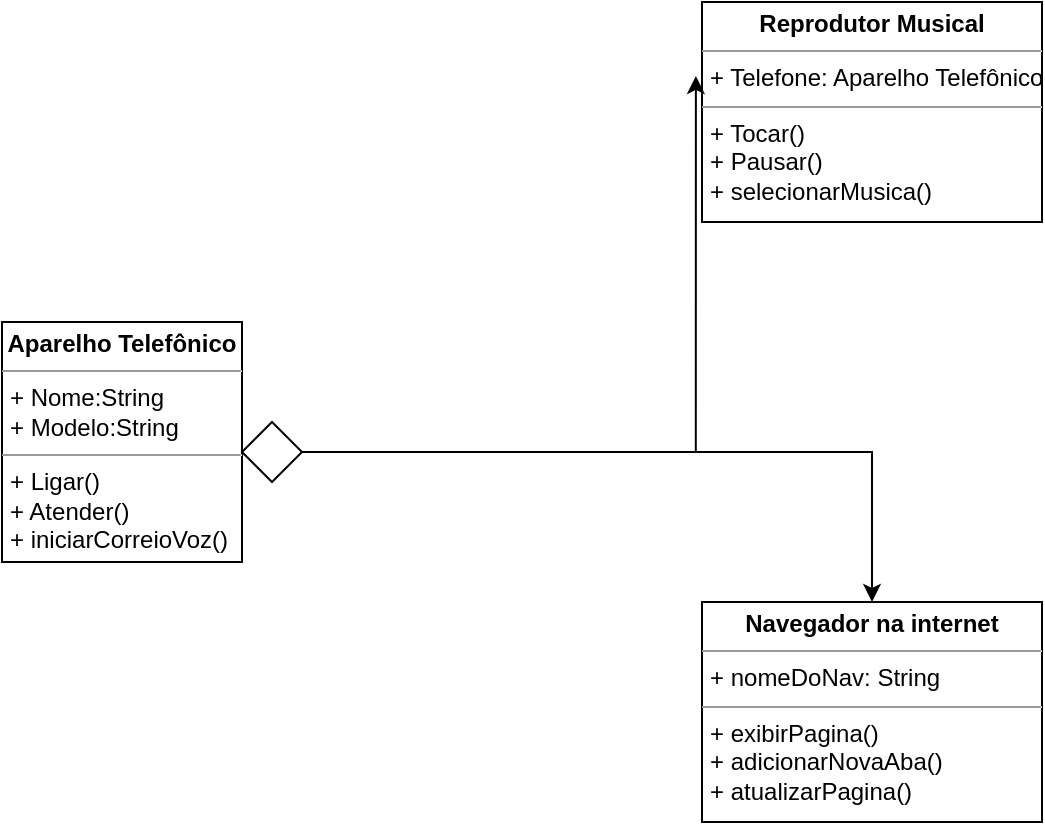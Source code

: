 <mxfile version="20.5.3" type="device"><diagram id="RBZndtVITTKhlpM3Ibi8" name="Página-1"><mxGraphModel dx="1422" dy="762" grid="1" gridSize="10" guides="1" tooltips="1" connect="1" arrows="1" fold="1" page="1" pageScale="1" pageWidth="827" pageHeight="1169" math="0" shadow="0"><root><mxCell id="0"/><mxCell id="1" parent="0"/><mxCell id="lU2OlP6UQBi08Bv-m-CH-1" value="&lt;p style=&quot;margin:0px;margin-top:4px;text-align:center;&quot;&gt;&lt;b&gt;Aparelho Telefônico&lt;/b&gt;&lt;/p&gt;&lt;hr size=&quot;1&quot;&gt;&lt;p style=&quot;margin:0px;margin-left:4px;&quot;&gt;+ Nome:String&lt;/p&gt;&lt;p style=&quot;margin:0px;margin-left:4px;&quot;&gt;+ Modelo:String&lt;/p&gt;&lt;hr size=&quot;1&quot;&gt;&lt;p style=&quot;margin:0px;margin-left:4px;&quot;&gt;+ Ligar()&lt;/p&gt;&lt;p style=&quot;margin:0px;margin-left:4px;&quot;&gt;+ Atender()&lt;br&gt;&lt;/p&gt;&lt;p style=&quot;margin:0px;margin-left:4px;&quot;&gt;+ iniciarCorreioVoz()&lt;br&gt;&lt;/p&gt;&lt;p style=&quot;margin:0px;margin-left:4px;&quot;&gt;&lt;br&gt;&lt;/p&gt;" style="verticalAlign=top;align=left;overflow=fill;fontSize=12;fontFamily=Helvetica;html=1;" vertex="1" parent="1"><mxGeometry x="120" y="200" width="120" height="120" as="geometry"/></mxCell><mxCell id="lU2OlP6UQBi08Bv-m-CH-2" value="&lt;p style=&quot;text-align: center; margin: 4px 0px 0px;&quot;&gt;&lt;b&gt;Reprodutor Musical&lt;/b&gt;&lt;/p&gt;&lt;hr size=&quot;1&quot;&gt;&lt;p style=&quot;margin:0px;margin-left:4px;&quot;&gt;+ Telefone: Aparelho Telefônico&lt;/p&gt;&lt;hr size=&quot;1&quot;&gt;&lt;p style=&quot;margin: 0px 0px 0px 4px;&quot;&gt;+ Tocar()&lt;/p&gt;&lt;p style=&quot;margin: 0px 0px 0px 4px;&quot;&gt;+ Pausar()&lt;br&gt;&lt;/p&gt;&lt;p style=&quot;margin: 0px 0px 0px 4px;&quot;&gt;+ selecionarMusica()&lt;/p&gt;" style="verticalAlign=top;align=left;overflow=fill;fontSize=12;fontFamily=Helvetica;html=1;" vertex="1" parent="1"><mxGeometry x="470" y="40" width="170" height="110" as="geometry"/></mxCell><mxCell id="lU2OlP6UQBi08Bv-m-CH-5" style="edgeStyle=orthogonalEdgeStyle;rounded=0;orthogonalLoop=1;jettySize=auto;html=1;entryX=-0.018;entryY=0.336;entryDx=0;entryDy=0;entryPerimeter=0;" edge="1" parent="1" source="lU2OlP6UQBi08Bv-m-CH-3" target="lU2OlP6UQBi08Bv-m-CH-2"><mxGeometry relative="1" as="geometry"><Array as="points"><mxPoint x="467" y="265"/></Array></mxGeometry></mxCell><mxCell id="lU2OlP6UQBi08Bv-m-CH-13" style="edgeStyle=orthogonalEdgeStyle;rounded=0;orthogonalLoop=1;jettySize=auto;html=1;exitX=1;exitY=0.5;exitDx=0;exitDy=0;" edge="1" parent="1" source="lU2OlP6UQBi08Bv-m-CH-3" target="lU2OlP6UQBi08Bv-m-CH-9"><mxGeometry relative="1" as="geometry"/></mxCell><mxCell id="lU2OlP6UQBi08Bv-m-CH-3" value="" style="rhombus;whiteSpace=wrap;html=1;align=left;verticalAlign=top;" vertex="1" parent="1"><mxGeometry x="240" y="250" width="30" height="30" as="geometry"/></mxCell><mxCell id="lU2OlP6UQBi08Bv-m-CH-9" value="&lt;p style=&quot;text-align: center; margin: 4px 0px 0px;&quot;&gt;&lt;b&gt;Navegador na internet&lt;/b&gt;&lt;/p&gt;&lt;hr size=&quot;1&quot;&gt;&lt;p style=&quot;margin:0px;margin-left:4px;&quot;&gt;+ nomeDoNav: String&lt;/p&gt;&lt;hr size=&quot;1&quot;&gt;&lt;p style=&quot;margin: 0px 0px 0px 4px;&quot;&gt;+ exibirPagina()&lt;/p&gt;&lt;p style=&quot;margin: 0px 0px 0px 4px;&quot;&gt;+ adicionarNovaAba()&lt;br&gt;&lt;/p&gt;&lt;p style=&quot;margin: 0px 0px 0px 4px;&quot;&gt;+ atualizarPagina()&lt;/p&gt;" style="verticalAlign=top;align=left;overflow=fill;fontSize=12;fontFamily=Helvetica;html=1;" vertex="1" parent="1"><mxGeometry x="470" y="340" width="170" height="110" as="geometry"/></mxCell></root></mxGraphModel></diagram></mxfile>